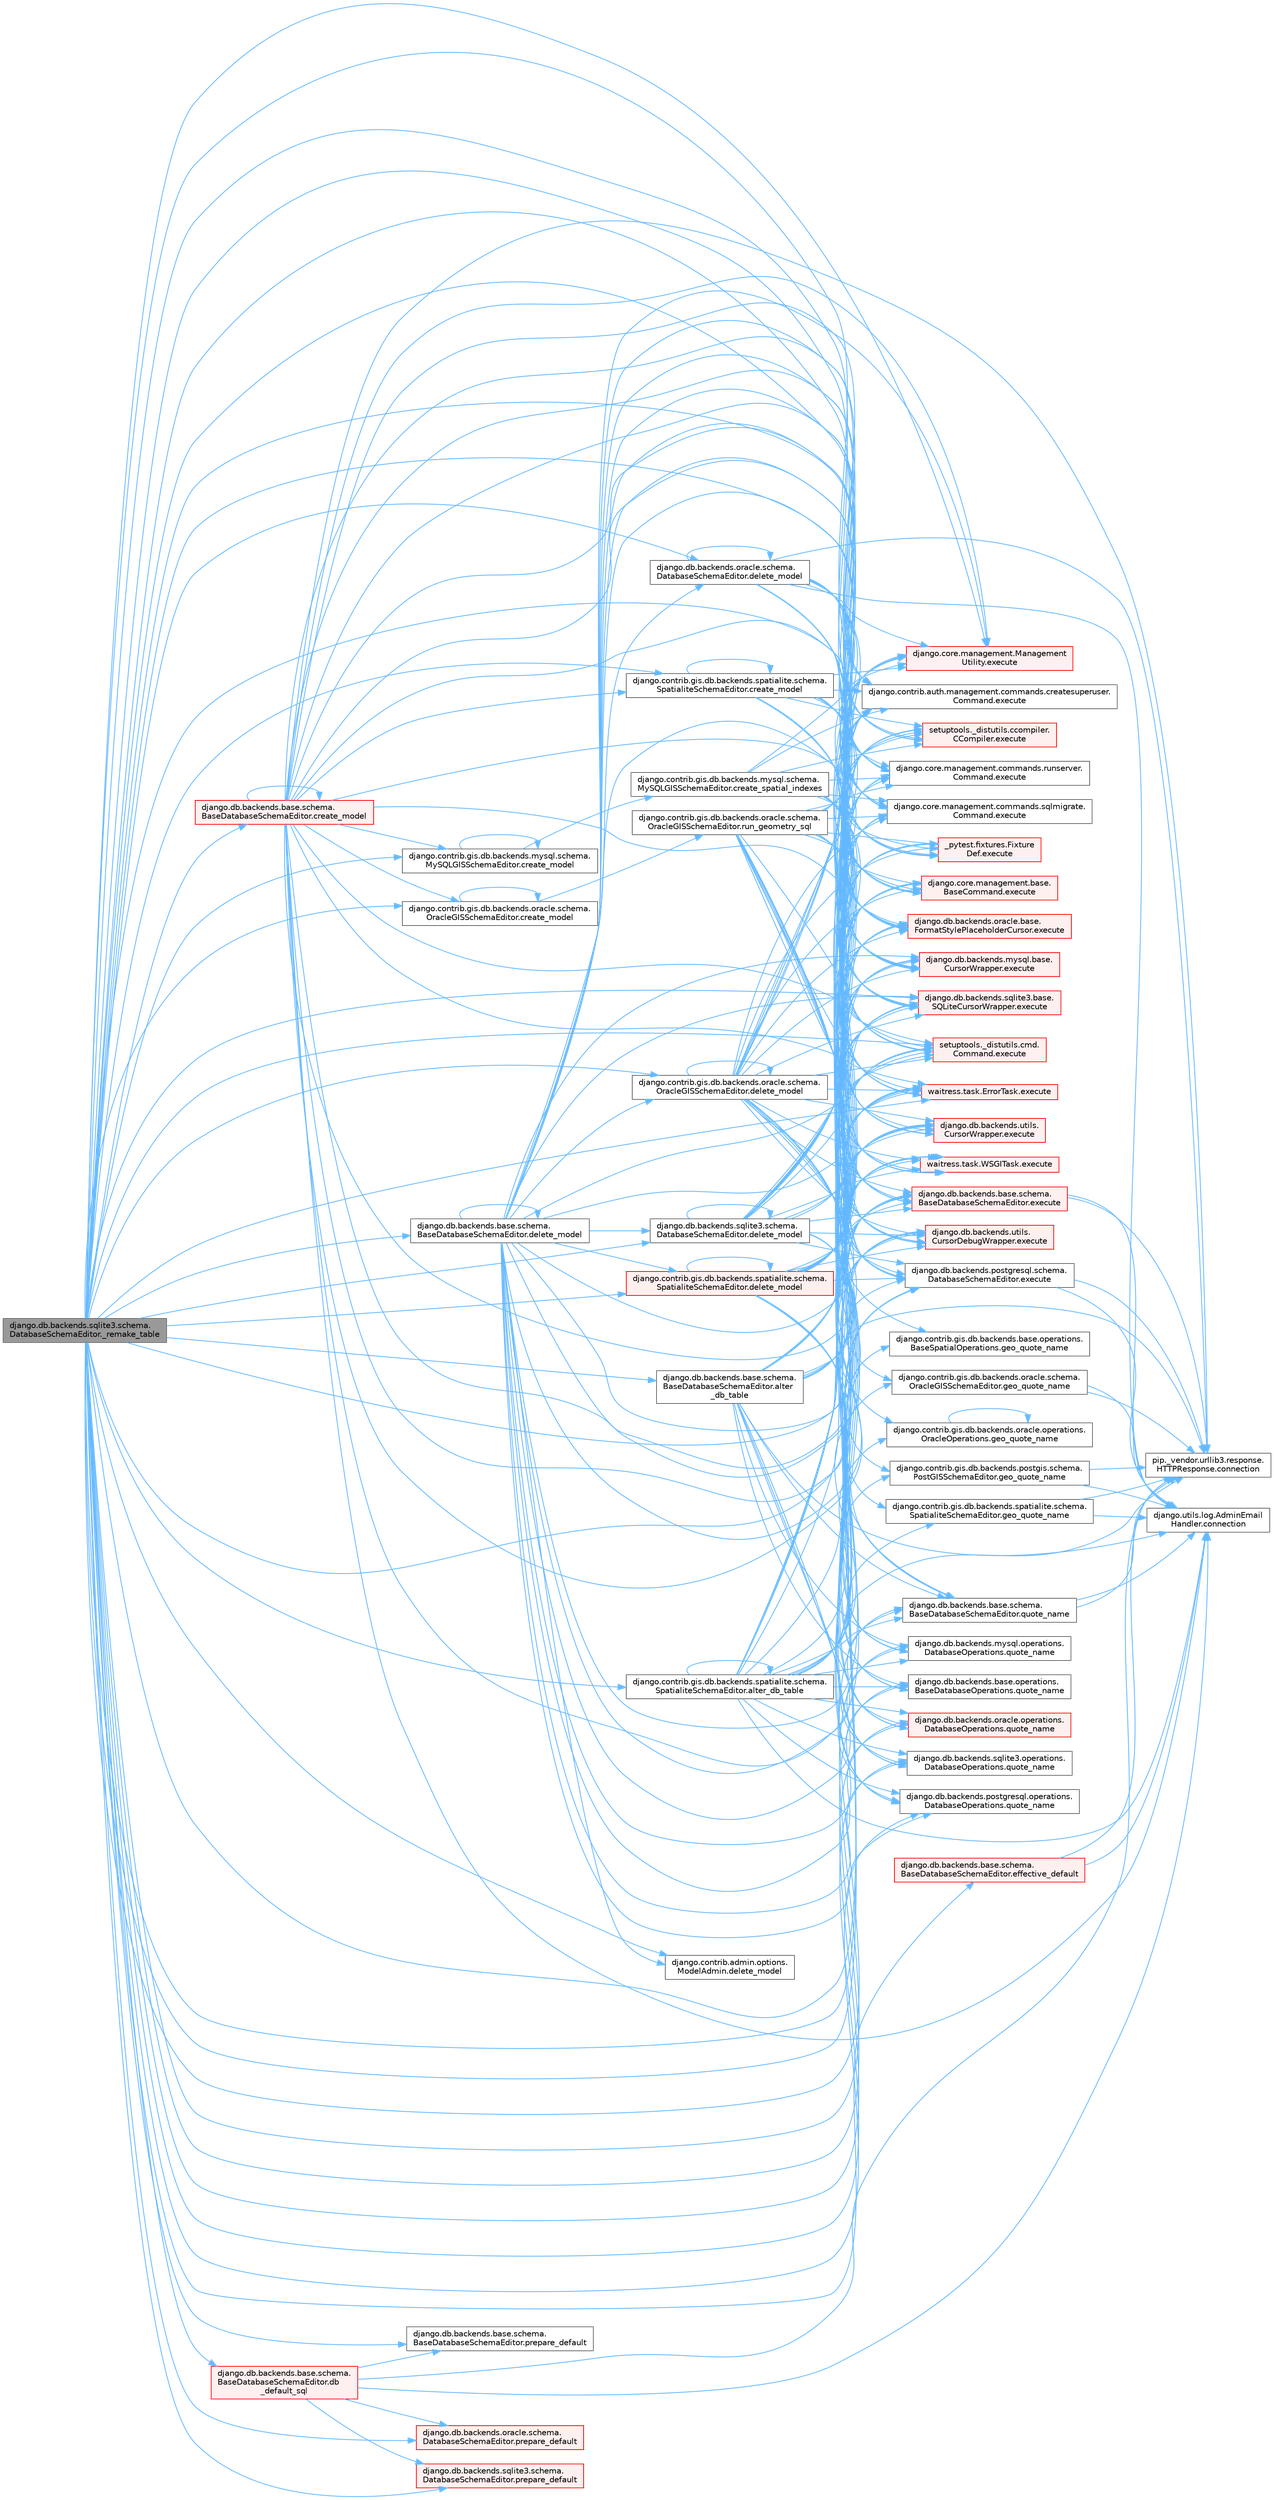 digraph "django.db.backends.sqlite3.schema.DatabaseSchemaEditor._remake_table"
{
 // LATEX_PDF_SIZE
  bgcolor="transparent";
  edge [fontname=Helvetica,fontsize=10,labelfontname=Helvetica,labelfontsize=10];
  node [fontname=Helvetica,fontsize=10,shape=box,height=0.2,width=0.4];
  rankdir="LR";
  Node1 [id="Node000001",label="django.db.backends.sqlite3.schema.\lDatabaseSchemaEditor._remake_table",height=0.2,width=0.4,color="gray40", fillcolor="grey60", style="filled", fontcolor="black",tooltip=" "];
  Node1 -> Node2 [id="edge1_Node000001_Node000002",color="steelblue1",style="solid",tooltip=" "];
  Node2 [id="Node000002",label="django.contrib.gis.db.backends.spatialite.schema.\lSpatialiteSchemaEditor.alter_db_table",height=0.2,width=0.4,color="grey40", fillcolor="white", style="filled",URL="$classdjango_1_1contrib_1_1gis_1_1db_1_1backends_1_1spatialite_1_1schema_1_1_spatialite_schema_editor.html#a3c238b03e587be42747e3a128cd44946",tooltip=" "];
  Node2 -> Node2 [id="edge2_Node000002_Node000002",color="steelblue1",style="solid",tooltip=" "];
  Node2 -> Node3 [id="edge3_Node000002_Node000003",color="steelblue1",style="solid",tooltip=" "];
  Node3 [id="Node000003",label="django.utils.log.AdminEmail\lHandler.connection",height=0.2,width=0.4,color="grey40", fillcolor="white", style="filled",URL="$classdjango_1_1utils_1_1log_1_1_admin_email_handler.html#a545b5f7ec55a857fe1ca7836814a0760",tooltip=" "];
  Node2 -> Node4 [id="edge4_Node000002_Node000004",color="steelblue1",style="solid",tooltip=" "];
  Node4 [id="Node000004",label="pip._vendor.urllib3.response.\lHTTPResponse.connection",height=0.2,width=0.4,color="grey40", fillcolor="white", style="filled",URL="$classpip_1_1__vendor_1_1urllib3_1_1response_1_1_h_t_t_p_response.html#a9002314624685de3bbf9b84bdc87fef8",tooltip=" "];
  Node2 -> Node5 [id="edge5_Node000002_Node000005",color="steelblue1",style="solid",tooltip=" "];
  Node5 [id="Node000005",label="_pytest.fixtures.Fixture\lDef.execute",height=0.2,width=0.4,color="red", fillcolor="#FFF0F0", style="filled",URL="$class__pytest_1_1fixtures_1_1_fixture_def.html#ac27e0caaadd6404ffc2715216b643993",tooltip=" "];
  Node2 -> Node3950 [id="edge6_Node000002_Node003950",color="steelblue1",style="solid",tooltip=" "];
  Node3950 [id="Node003950",label="django.contrib.auth.management.commands.createsuperuser.\lCommand.execute",height=0.2,width=0.4,color="grey40", fillcolor="white", style="filled",URL="$classdjango_1_1contrib_1_1auth_1_1management_1_1commands_1_1createsuperuser_1_1_command.html#a4dc8ad9953fcae01a4c61c32fe4c6540",tooltip=" "];
  Node2 -> Node3951 [id="edge7_Node000002_Node003951",color="steelblue1",style="solid",tooltip=" "];
  Node3951 [id="Node003951",label="django.core.management.base.\lBaseCommand.execute",height=0.2,width=0.4,color="red", fillcolor="#FFF0F0", style="filled",URL="$classdjango_1_1core_1_1management_1_1base_1_1_base_command.html#a5621c1fb51be6a2deff6777d90c25ee0",tooltip=" "];
  Node2 -> Node3953 [id="edge8_Node000002_Node003953",color="steelblue1",style="solid",tooltip=" "];
  Node3953 [id="Node003953",label="django.core.management.commands.runserver.\lCommand.execute",height=0.2,width=0.4,color="grey40", fillcolor="white", style="filled",URL="$classdjango_1_1core_1_1management_1_1commands_1_1runserver_1_1_command.html#a86b4bdbf596d9f612125e143148d9919",tooltip=" "];
  Node2 -> Node3954 [id="edge9_Node000002_Node003954",color="steelblue1",style="solid",tooltip=" "];
  Node3954 [id="Node003954",label="django.core.management.commands.sqlmigrate.\lCommand.execute",height=0.2,width=0.4,color="grey40", fillcolor="white", style="filled",URL="$classdjango_1_1core_1_1management_1_1commands_1_1sqlmigrate_1_1_command.html#ad47c65d3d4820430ce43bb5f2086789d",tooltip=" "];
  Node2 -> Node3955 [id="edge10_Node000002_Node003955",color="steelblue1",style="solid",tooltip=" "];
  Node3955 [id="Node003955",label="django.core.management.Management\lUtility.execute",height=0.2,width=0.4,color="red", fillcolor="#FFF0F0", style="filled",URL="$classdjango_1_1core_1_1management_1_1_management_utility.html#ab2752203019f6a6274c55e096770c008",tooltip=" "];
  Node2 -> Node3963 [id="edge11_Node000002_Node003963",color="steelblue1",style="solid",tooltip=" "];
  Node3963 [id="Node003963",label="django.db.backends.base.schema.\lBaseDatabaseSchemaEditor.execute",height=0.2,width=0.4,color="red", fillcolor="#FFF0F0", style="filled",URL="$classdjango_1_1db_1_1backends_1_1base_1_1schema_1_1_base_database_schema_editor.html#a964d07b6ba94dc1698e896feeeb57353",tooltip=" "];
  Node3963 -> Node3 [id="edge12_Node003963_Node000003",color="steelblue1",style="solid",tooltip=" "];
  Node3963 -> Node4 [id="edge13_Node003963_Node000004",color="steelblue1",style="solid",tooltip=" "];
  Node2 -> Node3966 [id="edge14_Node000002_Node003966",color="steelblue1",style="solid",tooltip=" "];
  Node3966 [id="Node003966",label="django.db.backends.mysql.base.\lCursorWrapper.execute",height=0.2,width=0.4,color="red", fillcolor="#FFF0F0", style="filled",URL="$classdjango_1_1db_1_1backends_1_1mysql_1_1base_1_1_cursor_wrapper.html#a6b2d41b73d7c215224f1e994aad6ad60",tooltip=" "];
  Node2 -> Node3967 [id="edge15_Node000002_Node003967",color="steelblue1",style="solid",tooltip=" "];
  Node3967 [id="Node003967",label="django.db.backends.oracle.base.\lFormatStylePlaceholderCursor.execute",height=0.2,width=0.4,color="red", fillcolor="#FFF0F0", style="filled",URL="$classdjango_1_1db_1_1backends_1_1oracle_1_1base_1_1_format_style_placeholder_cursor.html#a0717bdbea59134a88e5f10399c33a251",tooltip=" "];
  Node2 -> Node3973 [id="edge16_Node000002_Node003973",color="steelblue1",style="solid",tooltip=" "];
  Node3973 [id="Node003973",label="django.db.backends.postgresql.schema.\lDatabaseSchemaEditor.execute",height=0.2,width=0.4,color="grey40", fillcolor="white", style="filled",URL="$classdjango_1_1db_1_1backends_1_1postgresql_1_1schema_1_1_database_schema_editor.html#afe7e39d1fd0ac2c6216f90295b9382ae",tooltip=" "];
  Node3973 -> Node3 [id="edge17_Node003973_Node000003",color="steelblue1",style="solid",tooltip=" "];
  Node3973 -> Node4 [id="edge18_Node003973_Node000004",color="steelblue1",style="solid",tooltip=" "];
  Node2 -> Node3974 [id="edge19_Node000002_Node003974",color="steelblue1",style="solid",tooltip=" "];
  Node3974 [id="Node003974",label="django.db.backends.sqlite3.base.\lSQLiteCursorWrapper.execute",height=0.2,width=0.4,color="red", fillcolor="#FFF0F0", style="filled",URL="$classdjango_1_1db_1_1backends_1_1sqlite3_1_1base_1_1_s_q_lite_cursor_wrapper.html#a41115eb3813040514a6c6c7111aa0b57",tooltip=" "];
  Node2 -> Node3976 [id="edge20_Node000002_Node003976",color="steelblue1",style="solid",tooltip=" "];
  Node3976 [id="Node003976",label="django.db.backends.utils.\lCursorDebugWrapper.execute",height=0.2,width=0.4,color="red", fillcolor="#FFF0F0", style="filled",URL="$classdjango_1_1db_1_1backends_1_1utils_1_1_cursor_debug_wrapper.html#af0443013785fceb3f05b38198a71ca3f",tooltip=" "];
  Node2 -> Node3977 [id="edge21_Node000002_Node003977",color="steelblue1",style="solid",tooltip=" "];
  Node3977 [id="Node003977",label="django.db.backends.utils.\lCursorWrapper.execute",height=0.2,width=0.4,color="red", fillcolor="#FFF0F0", style="filled",URL="$classdjango_1_1db_1_1backends_1_1utils_1_1_cursor_wrapper.html#a7d0bc9b6584c9fee961505e1d460547c",tooltip=" "];
  Node2 -> Node3980 [id="edge22_Node000002_Node003980",color="steelblue1",style="solid",tooltip=" "];
  Node3980 [id="Node003980",label="setuptools._distutils.ccompiler.\lCCompiler.execute",height=0.2,width=0.4,color="red", fillcolor="#FFF0F0", style="filled",URL="$classsetuptools_1_1__distutils_1_1ccompiler_1_1_c_compiler.html#a726dd6c4cc45b2077fa6bc43dc8fe60e",tooltip=" "];
  Node2 -> Node3981 [id="edge23_Node000002_Node003981",color="steelblue1",style="solid",tooltip=" "];
  Node3981 [id="Node003981",label="setuptools._distutils.cmd.\lCommand.execute",height=0.2,width=0.4,color="red", fillcolor="#FFF0F0", style="filled",URL="$classsetuptools_1_1__distutils_1_1cmd_1_1_command.html#a371b567539d5bc0e2a134bf361e97b38",tooltip=" "];
  Node2 -> Node3982 [id="edge24_Node000002_Node003982",color="steelblue1",style="solid",tooltip=" "];
  Node3982 [id="Node003982",label="waitress.task.ErrorTask.execute",height=0.2,width=0.4,color="red", fillcolor="#FFF0F0", style="filled",URL="$classwaitress_1_1task_1_1_error_task.html#ad5c6d14c13ba3d33e82b1b138e634bb0",tooltip=" "];
  Node2 -> Node3983 [id="edge25_Node000002_Node003983",color="steelblue1",style="solid",tooltip=" "];
  Node3983 [id="Node003983",label="waitress.task.WSGITask.execute",height=0.2,width=0.4,color="red", fillcolor="#FFF0F0", style="filled",URL="$classwaitress_1_1task_1_1_w_s_g_i_task.html#ac677ac1c03116dfa724298750580883b",tooltip=" "];
  Node2 -> Node4527 [id="edge26_Node000002_Node004527",color="steelblue1",style="solid",tooltip=" "];
  Node4527 [id="Node004527",label="django.contrib.gis.db.backends.base.operations.\lBaseSpatialOperations.geo_quote_name",height=0.2,width=0.4,color="grey40", fillcolor="white", style="filled",URL="$classdjango_1_1contrib_1_1gis_1_1db_1_1backends_1_1base_1_1operations_1_1_base_spatial_operations.html#abc9f85ed4bdf2a65e0846bcad4ca8dca",tooltip=" "];
  Node2 -> Node4528 [id="edge27_Node000002_Node004528",color="steelblue1",style="solid",tooltip=" "];
  Node4528 [id="Node004528",label="django.contrib.gis.db.backends.oracle.operations.\lOracleOperations.geo_quote_name",height=0.2,width=0.4,color="grey40", fillcolor="white", style="filled",URL="$classdjango_1_1contrib_1_1gis_1_1db_1_1backends_1_1oracle_1_1operations_1_1_oracle_operations.html#a594f86488cb662903f62c691b868eb2a",tooltip=" "];
  Node4528 -> Node4528 [id="edge28_Node004528_Node004528",color="steelblue1",style="solid",tooltip=" "];
  Node2 -> Node4529 [id="edge29_Node000002_Node004529",color="steelblue1",style="solid",tooltip=" "];
  Node4529 [id="Node004529",label="django.contrib.gis.db.backends.oracle.schema.\lOracleGISSchemaEditor.geo_quote_name",height=0.2,width=0.4,color="grey40", fillcolor="white", style="filled",URL="$classdjango_1_1contrib_1_1gis_1_1db_1_1backends_1_1oracle_1_1schema_1_1_oracle_g_i_s_schema_editor.html#abec69edea305a27ddfbfb8efe1a03160",tooltip=" "];
  Node4529 -> Node3 [id="edge30_Node004529_Node000003",color="steelblue1",style="solid",tooltip=" "];
  Node4529 -> Node4 [id="edge31_Node004529_Node000004",color="steelblue1",style="solid",tooltip=" "];
  Node2 -> Node4530 [id="edge32_Node000002_Node004530",color="steelblue1",style="solid",tooltip=" "];
  Node4530 [id="Node004530",label="django.contrib.gis.db.backends.postgis.schema.\lPostGISSchemaEditor.geo_quote_name",height=0.2,width=0.4,color="grey40", fillcolor="white", style="filled",URL="$classdjango_1_1contrib_1_1gis_1_1db_1_1backends_1_1postgis_1_1schema_1_1_post_g_i_s_schema_editor.html#a9d993ec478557916f7c81abdb60c1433",tooltip=" "];
  Node4530 -> Node3 [id="edge33_Node004530_Node000003",color="steelblue1",style="solid",tooltip=" "];
  Node4530 -> Node4 [id="edge34_Node004530_Node000004",color="steelblue1",style="solid",tooltip=" "];
  Node2 -> Node4531 [id="edge35_Node000002_Node004531",color="steelblue1",style="solid",tooltip=" "];
  Node4531 [id="Node004531",label="django.contrib.gis.db.backends.spatialite.schema.\lSpatialiteSchemaEditor.geo_quote_name",height=0.2,width=0.4,color="grey40", fillcolor="white", style="filled",URL="$classdjango_1_1contrib_1_1gis_1_1db_1_1backends_1_1spatialite_1_1schema_1_1_spatialite_schema_editor.html#a051d59d8607ffca5cbab0fff3f4362b0",tooltip=" "];
  Node4531 -> Node3 [id="edge36_Node004531_Node000003",color="steelblue1",style="solid",tooltip=" "];
  Node4531 -> Node4 [id="edge37_Node004531_Node000004",color="steelblue1",style="solid",tooltip=" "];
  Node2 -> Node4532 [id="edge38_Node000002_Node004532",color="steelblue1",style="solid",tooltip=" "];
  Node4532 [id="Node004532",label="django.db.backends.base.operations.\lBaseDatabaseOperations.quote_name",height=0.2,width=0.4,color="grey40", fillcolor="white", style="filled",URL="$classdjango_1_1db_1_1backends_1_1base_1_1operations_1_1_base_database_operations.html#ab468094d1b03334704774ae62fbb7955",tooltip=" "];
  Node2 -> Node4533 [id="edge39_Node000002_Node004533",color="steelblue1",style="solid",tooltip=" "];
  Node4533 [id="Node004533",label="django.db.backends.base.schema.\lBaseDatabaseSchemaEditor.quote_name",height=0.2,width=0.4,color="grey40", fillcolor="white", style="filled",URL="$classdjango_1_1db_1_1backends_1_1base_1_1schema_1_1_base_database_schema_editor.html#aa816e47aecbbe22e29c76f25001a873a",tooltip=" "];
  Node4533 -> Node3 [id="edge40_Node004533_Node000003",color="steelblue1",style="solid",tooltip=" "];
  Node4533 -> Node4 [id="edge41_Node004533_Node000004",color="steelblue1",style="solid",tooltip=" "];
  Node2 -> Node4534 [id="edge42_Node000002_Node004534",color="steelblue1",style="solid",tooltip=" "];
  Node4534 [id="Node004534",label="django.db.backends.mysql.operations.\lDatabaseOperations.quote_name",height=0.2,width=0.4,color="grey40", fillcolor="white", style="filled",URL="$classdjango_1_1db_1_1backends_1_1mysql_1_1operations_1_1_database_operations.html#a5d1561dd784c0f000ed8c1aa43a6efbf",tooltip=" "];
  Node2 -> Node4535 [id="edge43_Node000002_Node004535",color="steelblue1",style="solid",tooltip=" "];
  Node4535 [id="Node004535",label="django.db.backends.oracle.operations.\lDatabaseOperations.quote_name",height=0.2,width=0.4,color="red", fillcolor="#FFF0F0", style="filled",URL="$classdjango_1_1db_1_1backends_1_1oracle_1_1operations_1_1_database_operations.html#ac7551d250b0adf678e5d00e4d69cb021",tooltip=" "];
  Node2 -> Node4541 [id="edge44_Node000002_Node004541",color="steelblue1",style="solid",tooltip=" "];
  Node4541 [id="Node004541",label="django.db.backends.postgresql.operations.\lDatabaseOperations.quote_name",height=0.2,width=0.4,color="grey40", fillcolor="white", style="filled",URL="$classdjango_1_1db_1_1backends_1_1postgresql_1_1operations_1_1_database_operations.html#ab2f9e33071d2c5abb03744171da3b801",tooltip=" "];
  Node2 -> Node4542 [id="edge45_Node000002_Node004542",color="steelblue1",style="solid",tooltip=" "];
  Node4542 [id="Node004542",label="django.db.backends.sqlite3.operations.\lDatabaseOperations.quote_name",height=0.2,width=0.4,color="grey40", fillcolor="white", style="filled",URL="$classdjango_1_1db_1_1backends_1_1sqlite3_1_1operations_1_1_database_operations.html#a14cbbcb5e889d88278c96a39911d641b",tooltip=" "];
  Node1 -> Node4543 [id="edge46_Node000001_Node004543",color="steelblue1",style="solid",tooltip=" "];
  Node4543 [id="Node004543",label="django.db.backends.base.schema.\lBaseDatabaseSchemaEditor.alter\l_db_table",height=0.2,width=0.4,color="grey40", fillcolor="white", style="filled",URL="$classdjango_1_1db_1_1backends_1_1base_1_1schema_1_1_base_database_schema_editor.html#a6975136cc10a20541aed6b53fea99565",tooltip=" "];
  Node4543 -> Node3 [id="edge47_Node004543_Node000003",color="steelblue1",style="solid",tooltip=" "];
  Node4543 -> Node4 [id="edge48_Node004543_Node000004",color="steelblue1",style="solid",tooltip=" "];
  Node4543 -> Node5 [id="edge49_Node004543_Node000005",color="steelblue1",style="solid",tooltip=" "];
  Node4543 -> Node3950 [id="edge50_Node004543_Node003950",color="steelblue1",style="solid",tooltip=" "];
  Node4543 -> Node3951 [id="edge51_Node004543_Node003951",color="steelblue1",style="solid",tooltip=" "];
  Node4543 -> Node3953 [id="edge52_Node004543_Node003953",color="steelblue1",style="solid",tooltip=" "];
  Node4543 -> Node3954 [id="edge53_Node004543_Node003954",color="steelblue1",style="solid",tooltip=" "];
  Node4543 -> Node3955 [id="edge54_Node004543_Node003955",color="steelblue1",style="solid",tooltip=" "];
  Node4543 -> Node3963 [id="edge55_Node004543_Node003963",color="steelblue1",style="solid",tooltip=" "];
  Node4543 -> Node3966 [id="edge56_Node004543_Node003966",color="steelblue1",style="solid",tooltip=" "];
  Node4543 -> Node3967 [id="edge57_Node004543_Node003967",color="steelblue1",style="solid",tooltip=" "];
  Node4543 -> Node3973 [id="edge58_Node004543_Node003973",color="steelblue1",style="solid",tooltip=" "];
  Node4543 -> Node3974 [id="edge59_Node004543_Node003974",color="steelblue1",style="solid",tooltip=" "];
  Node4543 -> Node3976 [id="edge60_Node004543_Node003976",color="steelblue1",style="solid",tooltip=" "];
  Node4543 -> Node3977 [id="edge61_Node004543_Node003977",color="steelblue1",style="solid",tooltip=" "];
  Node4543 -> Node3980 [id="edge62_Node004543_Node003980",color="steelblue1",style="solid",tooltip=" "];
  Node4543 -> Node3981 [id="edge63_Node004543_Node003981",color="steelblue1",style="solid",tooltip=" "];
  Node4543 -> Node3982 [id="edge64_Node004543_Node003982",color="steelblue1",style="solid",tooltip=" "];
  Node4543 -> Node3983 [id="edge65_Node004543_Node003983",color="steelblue1",style="solid",tooltip=" "];
  Node4543 -> Node4532 [id="edge66_Node004543_Node004532",color="steelblue1",style="solid",tooltip=" "];
  Node4543 -> Node4533 [id="edge67_Node004543_Node004533",color="steelblue1",style="solid",tooltip=" "];
  Node4543 -> Node4534 [id="edge68_Node004543_Node004534",color="steelblue1",style="solid",tooltip=" "];
  Node4543 -> Node4535 [id="edge69_Node004543_Node004535",color="steelblue1",style="solid",tooltip=" "];
  Node4543 -> Node4541 [id="edge70_Node004543_Node004541",color="steelblue1",style="solid",tooltip=" "];
  Node4543 -> Node4542 [id="edge71_Node004543_Node004542",color="steelblue1",style="solid",tooltip=" "];
  Node1 -> Node4544 [id="edge72_Node000001_Node004544",color="steelblue1",style="solid",tooltip=" "];
  Node4544 [id="Node004544",label="django.contrib.gis.db.backends.mysql.schema.\lMySQLGISSchemaEditor.create_model",height=0.2,width=0.4,color="grey40", fillcolor="white", style="filled",URL="$classdjango_1_1contrib_1_1gis_1_1db_1_1backends_1_1mysql_1_1schema_1_1_my_s_q_l_g_i_s_schema_editor.html#a2be50e7e189e7bd3bd6909f56338c0ae",tooltip=" "];
  Node4544 -> Node4544 [id="edge73_Node004544_Node004544",color="steelblue1",style="solid",tooltip=" "];
  Node4544 -> Node4545 [id="edge74_Node004544_Node004545",color="steelblue1",style="solid",tooltip=" "];
  Node4545 [id="Node004545",label="django.contrib.gis.db.backends.mysql.schema.\lMySQLGISSchemaEditor.create_spatial_indexes",height=0.2,width=0.4,color="grey40", fillcolor="white", style="filled",URL="$classdjango_1_1contrib_1_1gis_1_1db_1_1backends_1_1mysql_1_1schema_1_1_my_s_q_l_g_i_s_schema_editor.html#ab01e4e9753b9691b274cfe31c800fb87",tooltip=" "];
  Node4545 -> Node5 [id="edge75_Node004545_Node000005",color="steelblue1",style="solid",tooltip=" "];
  Node4545 -> Node3950 [id="edge76_Node004545_Node003950",color="steelblue1",style="solid",tooltip=" "];
  Node4545 -> Node3951 [id="edge77_Node004545_Node003951",color="steelblue1",style="solid",tooltip=" "];
  Node4545 -> Node3953 [id="edge78_Node004545_Node003953",color="steelblue1",style="solid",tooltip=" "];
  Node4545 -> Node3954 [id="edge79_Node004545_Node003954",color="steelblue1",style="solid",tooltip=" "];
  Node4545 -> Node3955 [id="edge80_Node004545_Node003955",color="steelblue1",style="solid",tooltip=" "];
  Node4545 -> Node3963 [id="edge81_Node004545_Node003963",color="steelblue1",style="solid",tooltip=" "];
  Node4545 -> Node3966 [id="edge82_Node004545_Node003966",color="steelblue1",style="solid",tooltip=" "];
  Node4545 -> Node3967 [id="edge83_Node004545_Node003967",color="steelblue1",style="solid",tooltip=" "];
  Node4545 -> Node3973 [id="edge84_Node004545_Node003973",color="steelblue1",style="solid",tooltip=" "];
  Node4545 -> Node3974 [id="edge85_Node004545_Node003974",color="steelblue1",style="solid",tooltip=" "];
  Node4545 -> Node3976 [id="edge86_Node004545_Node003976",color="steelblue1",style="solid",tooltip=" "];
  Node4545 -> Node3977 [id="edge87_Node004545_Node003977",color="steelblue1",style="solid",tooltip=" "];
  Node4545 -> Node3980 [id="edge88_Node004545_Node003980",color="steelblue1",style="solid",tooltip=" "];
  Node4545 -> Node3981 [id="edge89_Node004545_Node003981",color="steelblue1",style="solid",tooltip=" "];
  Node4545 -> Node3982 [id="edge90_Node004545_Node003982",color="steelblue1",style="solid",tooltip=" "];
  Node4545 -> Node3983 [id="edge91_Node004545_Node003983",color="steelblue1",style="solid",tooltip=" "];
  Node1 -> Node4546 [id="edge92_Node000001_Node004546",color="steelblue1",style="solid",tooltip=" "];
  Node4546 [id="Node004546",label="django.contrib.gis.db.backends.oracle.schema.\lOracleGISSchemaEditor.create_model",height=0.2,width=0.4,color="grey40", fillcolor="white", style="filled",URL="$classdjango_1_1contrib_1_1gis_1_1db_1_1backends_1_1oracle_1_1schema_1_1_oracle_g_i_s_schema_editor.html#aedde6824f1f568969b03706ac55e71fe",tooltip=" "];
  Node4546 -> Node4546 [id="edge93_Node004546_Node004546",color="steelblue1",style="solid",tooltip=" "];
  Node4546 -> Node4547 [id="edge94_Node004546_Node004547",color="steelblue1",style="solid",tooltip=" "];
  Node4547 [id="Node004547",label="django.contrib.gis.db.backends.oracle.schema.\lOracleGISSchemaEditor.run_geometry_sql",height=0.2,width=0.4,color="grey40", fillcolor="white", style="filled",URL="$classdjango_1_1contrib_1_1gis_1_1db_1_1backends_1_1oracle_1_1schema_1_1_oracle_g_i_s_schema_editor.html#a1cc33dd24bca051d455c5a65f3e5940d",tooltip=" "];
  Node4547 -> Node5 [id="edge95_Node004547_Node000005",color="steelblue1",style="solid",tooltip=" "];
  Node4547 -> Node3950 [id="edge96_Node004547_Node003950",color="steelblue1",style="solid",tooltip=" "];
  Node4547 -> Node3951 [id="edge97_Node004547_Node003951",color="steelblue1",style="solid",tooltip=" "];
  Node4547 -> Node3953 [id="edge98_Node004547_Node003953",color="steelblue1",style="solid",tooltip=" "];
  Node4547 -> Node3954 [id="edge99_Node004547_Node003954",color="steelblue1",style="solid",tooltip=" "];
  Node4547 -> Node3955 [id="edge100_Node004547_Node003955",color="steelblue1",style="solid",tooltip=" "];
  Node4547 -> Node3963 [id="edge101_Node004547_Node003963",color="steelblue1",style="solid",tooltip=" "];
  Node4547 -> Node3966 [id="edge102_Node004547_Node003966",color="steelblue1",style="solid",tooltip=" "];
  Node4547 -> Node3967 [id="edge103_Node004547_Node003967",color="steelblue1",style="solid",tooltip=" "];
  Node4547 -> Node3973 [id="edge104_Node004547_Node003973",color="steelblue1",style="solid",tooltip=" "];
  Node4547 -> Node3974 [id="edge105_Node004547_Node003974",color="steelblue1",style="solid",tooltip=" "];
  Node4547 -> Node3976 [id="edge106_Node004547_Node003976",color="steelblue1",style="solid",tooltip=" "];
  Node4547 -> Node3977 [id="edge107_Node004547_Node003977",color="steelblue1",style="solid",tooltip=" "];
  Node4547 -> Node3980 [id="edge108_Node004547_Node003980",color="steelblue1",style="solid",tooltip=" "];
  Node4547 -> Node3981 [id="edge109_Node004547_Node003981",color="steelblue1",style="solid",tooltip=" "];
  Node4547 -> Node3982 [id="edge110_Node004547_Node003982",color="steelblue1",style="solid",tooltip=" "];
  Node4547 -> Node3983 [id="edge111_Node004547_Node003983",color="steelblue1",style="solid",tooltip=" "];
  Node1 -> Node4548 [id="edge112_Node000001_Node004548",color="steelblue1",style="solid",tooltip=" "];
  Node4548 [id="Node004548",label="django.contrib.gis.db.backends.spatialite.schema.\lSpatialiteSchemaEditor.create_model",height=0.2,width=0.4,color="grey40", fillcolor="white", style="filled",URL="$classdjango_1_1contrib_1_1gis_1_1db_1_1backends_1_1spatialite_1_1schema_1_1_spatialite_schema_editor.html#a19b94a34b1e1e5fc3cd38c736f21f025",tooltip=" "];
  Node4548 -> Node4548 [id="edge113_Node004548_Node004548",color="steelblue1",style="solid",tooltip=" "];
  Node4548 -> Node5 [id="edge114_Node004548_Node000005",color="steelblue1",style="solid",tooltip=" "];
  Node4548 -> Node3950 [id="edge115_Node004548_Node003950",color="steelblue1",style="solid",tooltip=" "];
  Node4548 -> Node3951 [id="edge116_Node004548_Node003951",color="steelblue1",style="solid",tooltip=" "];
  Node4548 -> Node3953 [id="edge117_Node004548_Node003953",color="steelblue1",style="solid",tooltip=" "];
  Node4548 -> Node3954 [id="edge118_Node004548_Node003954",color="steelblue1",style="solid",tooltip=" "];
  Node4548 -> Node3955 [id="edge119_Node004548_Node003955",color="steelblue1",style="solid",tooltip=" "];
  Node4548 -> Node3963 [id="edge120_Node004548_Node003963",color="steelblue1",style="solid",tooltip=" "];
  Node4548 -> Node3966 [id="edge121_Node004548_Node003966",color="steelblue1",style="solid",tooltip=" "];
  Node4548 -> Node3967 [id="edge122_Node004548_Node003967",color="steelblue1",style="solid",tooltip=" "];
  Node4548 -> Node3973 [id="edge123_Node004548_Node003973",color="steelblue1",style="solid",tooltip=" "];
  Node4548 -> Node3974 [id="edge124_Node004548_Node003974",color="steelblue1",style="solid",tooltip=" "];
  Node4548 -> Node3976 [id="edge125_Node004548_Node003976",color="steelblue1",style="solid",tooltip=" "];
  Node4548 -> Node3977 [id="edge126_Node004548_Node003977",color="steelblue1",style="solid",tooltip=" "];
  Node4548 -> Node3980 [id="edge127_Node004548_Node003980",color="steelblue1",style="solid",tooltip=" "];
  Node4548 -> Node3981 [id="edge128_Node004548_Node003981",color="steelblue1",style="solid",tooltip=" "];
  Node4548 -> Node3982 [id="edge129_Node004548_Node003982",color="steelblue1",style="solid",tooltip=" "];
  Node4548 -> Node3983 [id="edge130_Node004548_Node003983",color="steelblue1",style="solid",tooltip=" "];
  Node1 -> Node4549 [id="edge131_Node000001_Node004549",color="steelblue1",style="solid",tooltip=" "];
  Node4549 [id="Node004549",label="django.db.backends.base.schema.\lBaseDatabaseSchemaEditor.create_model",height=0.2,width=0.4,color="red", fillcolor="#FFF0F0", style="filled",URL="$classdjango_1_1db_1_1backends_1_1base_1_1schema_1_1_base_database_schema_editor.html#a802611d84fc67073227f245b7e881331",tooltip=" "];
  Node4549 -> Node3 [id="edge132_Node004549_Node000003",color="steelblue1",style="solid",tooltip=" "];
  Node4549 -> Node4 [id="edge133_Node004549_Node000004",color="steelblue1",style="solid",tooltip=" "];
  Node4549 -> Node4544 [id="edge134_Node004549_Node004544",color="steelblue1",style="solid",tooltip=" "];
  Node4549 -> Node4546 [id="edge135_Node004549_Node004546",color="steelblue1",style="solid",tooltip=" "];
  Node4549 -> Node4548 [id="edge136_Node004549_Node004548",color="steelblue1",style="solid",tooltip=" "];
  Node4549 -> Node4549 [id="edge137_Node004549_Node004549",color="steelblue1",style="solid",tooltip=" "];
  Node4549 -> Node5 [id="edge138_Node004549_Node000005",color="steelblue1",style="solid",tooltip=" "];
  Node4549 -> Node3950 [id="edge139_Node004549_Node003950",color="steelblue1",style="solid",tooltip=" "];
  Node4549 -> Node3951 [id="edge140_Node004549_Node003951",color="steelblue1",style="solid",tooltip=" "];
  Node4549 -> Node3953 [id="edge141_Node004549_Node003953",color="steelblue1",style="solid",tooltip=" "];
  Node4549 -> Node3954 [id="edge142_Node004549_Node003954",color="steelblue1",style="solid",tooltip=" "];
  Node4549 -> Node3955 [id="edge143_Node004549_Node003955",color="steelblue1",style="solid",tooltip=" "];
  Node4549 -> Node3963 [id="edge144_Node004549_Node003963",color="steelblue1",style="solid",tooltip=" "];
  Node4549 -> Node3966 [id="edge145_Node004549_Node003966",color="steelblue1",style="solid",tooltip=" "];
  Node4549 -> Node3967 [id="edge146_Node004549_Node003967",color="steelblue1",style="solid",tooltip=" "];
  Node4549 -> Node3973 [id="edge147_Node004549_Node003973",color="steelblue1",style="solid",tooltip=" "];
  Node4549 -> Node3974 [id="edge148_Node004549_Node003974",color="steelblue1",style="solid",tooltip=" "];
  Node4549 -> Node3976 [id="edge149_Node004549_Node003976",color="steelblue1",style="solid",tooltip=" "];
  Node4549 -> Node3977 [id="edge150_Node004549_Node003977",color="steelblue1",style="solid",tooltip=" "];
  Node4549 -> Node3980 [id="edge151_Node004549_Node003980",color="steelblue1",style="solid",tooltip=" "];
  Node4549 -> Node3981 [id="edge152_Node004549_Node003981",color="steelblue1",style="solid",tooltip=" "];
  Node4549 -> Node3982 [id="edge153_Node004549_Node003982",color="steelblue1",style="solid",tooltip=" "];
  Node4549 -> Node3983 [id="edge154_Node004549_Node003983",color="steelblue1",style="solid",tooltip=" "];
  Node1 -> Node4605 [id="edge155_Node000001_Node004605",color="steelblue1",style="solid",tooltip=" "];
  Node4605 [id="Node004605",label="django.db.backends.base.schema.\lBaseDatabaseSchemaEditor.db\l_default_sql",height=0.2,width=0.4,color="red", fillcolor="#FFF0F0", style="filled",URL="$classdjango_1_1db_1_1backends_1_1base_1_1schema_1_1_base_database_schema_editor.html#ad3c6c06564f662cdefbb1e02911f78dc",tooltip=" "];
  Node4605 -> Node3 [id="edge156_Node004605_Node000003",color="steelblue1",style="solid",tooltip=" "];
  Node4605 -> Node4 [id="edge157_Node004605_Node000004",color="steelblue1",style="solid",tooltip=" "];
  Node4605 -> Node4606 [id="edge158_Node004605_Node004606",color="steelblue1",style="solid",tooltip=" "];
  Node4606 [id="Node004606",label="django.db.backends.base.schema.\lBaseDatabaseSchemaEditor.prepare_default",height=0.2,width=0.4,color="grey40", fillcolor="white", style="filled",URL="$classdjango_1_1db_1_1backends_1_1base_1_1schema_1_1_base_database_schema_editor.html#ada48da0bcec8198927bf454b2099c49e",tooltip=" "];
  Node4605 -> Node4607 [id="edge159_Node004605_Node004607",color="steelblue1",style="solid",tooltip=" "];
  Node4607 [id="Node004607",label="django.db.backends.oracle.schema.\lDatabaseSchemaEditor.prepare_default",height=0.2,width=0.4,color="red", fillcolor="#FFF0F0", style="filled",URL="$classdjango_1_1db_1_1backends_1_1oracle_1_1schema_1_1_database_schema_editor.html#a20ee4d7753c9c5e6bbb4d67f43c362fb",tooltip=" "];
  Node4605 -> Node4608 [id="edge160_Node004605_Node004608",color="steelblue1",style="solid",tooltip=" "];
  Node4608 [id="Node004608",label="django.db.backends.sqlite3.schema.\lDatabaseSchemaEditor.prepare_default",height=0.2,width=0.4,color="red", fillcolor="#FFF0F0", style="filled",URL="$classdjango_1_1db_1_1backends_1_1sqlite3_1_1schema_1_1_database_schema_editor.html#a7d7e5fd0b4dafd84e7bb50c112db4dbb",tooltip=" "];
  Node1 -> Node4616 [id="edge161_Node000001_Node004616",color="steelblue1",style="solid",tooltip=" "];
  Node4616 [id="Node004616",label="django.contrib.admin.options.\lModelAdmin.delete_model",height=0.2,width=0.4,color="grey40", fillcolor="white", style="filled",URL="$classdjango_1_1contrib_1_1admin_1_1options_1_1_model_admin.html#aa867ab455deada5d42bee9e8ffe2b9b2",tooltip=" "];
  Node1 -> Node4617 [id="edge162_Node000001_Node004617",color="steelblue1",style="solid",tooltip=" "];
  Node4617 [id="Node004617",label="django.contrib.gis.db.backends.oracle.schema.\lOracleGISSchemaEditor.delete_model",height=0.2,width=0.4,color="grey40", fillcolor="white", style="filled",URL="$classdjango_1_1contrib_1_1gis_1_1db_1_1backends_1_1oracle_1_1schema_1_1_oracle_g_i_s_schema_editor.html#a7e204de51c85be33515ce57fa48849df",tooltip=" "];
  Node4617 -> Node4617 [id="edge163_Node004617_Node004617",color="steelblue1",style="solid",tooltip=" "];
  Node4617 -> Node5 [id="edge164_Node004617_Node000005",color="steelblue1",style="solid",tooltip=" "];
  Node4617 -> Node3950 [id="edge165_Node004617_Node003950",color="steelblue1",style="solid",tooltip=" "];
  Node4617 -> Node3951 [id="edge166_Node004617_Node003951",color="steelblue1",style="solid",tooltip=" "];
  Node4617 -> Node3953 [id="edge167_Node004617_Node003953",color="steelblue1",style="solid",tooltip=" "];
  Node4617 -> Node3954 [id="edge168_Node004617_Node003954",color="steelblue1",style="solid",tooltip=" "];
  Node4617 -> Node3955 [id="edge169_Node004617_Node003955",color="steelblue1",style="solid",tooltip=" "];
  Node4617 -> Node3963 [id="edge170_Node004617_Node003963",color="steelblue1",style="solid",tooltip=" "];
  Node4617 -> Node3966 [id="edge171_Node004617_Node003966",color="steelblue1",style="solid",tooltip=" "];
  Node4617 -> Node3967 [id="edge172_Node004617_Node003967",color="steelblue1",style="solid",tooltip=" "];
  Node4617 -> Node3973 [id="edge173_Node004617_Node003973",color="steelblue1",style="solid",tooltip=" "];
  Node4617 -> Node3974 [id="edge174_Node004617_Node003974",color="steelblue1",style="solid",tooltip=" "];
  Node4617 -> Node3976 [id="edge175_Node004617_Node003976",color="steelblue1",style="solid",tooltip=" "];
  Node4617 -> Node3977 [id="edge176_Node004617_Node003977",color="steelblue1",style="solid",tooltip=" "];
  Node4617 -> Node3980 [id="edge177_Node004617_Node003980",color="steelblue1",style="solid",tooltip=" "];
  Node4617 -> Node3981 [id="edge178_Node004617_Node003981",color="steelblue1",style="solid",tooltip=" "];
  Node4617 -> Node3982 [id="edge179_Node004617_Node003982",color="steelblue1",style="solid",tooltip=" "];
  Node4617 -> Node3983 [id="edge180_Node004617_Node003983",color="steelblue1",style="solid",tooltip=" "];
  Node4617 -> Node4527 [id="edge181_Node004617_Node004527",color="steelblue1",style="solid",tooltip=" "];
  Node4617 -> Node4528 [id="edge182_Node004617_Node004528",color="steelblue1",style="solid",tooltip=" "];
  Node4617 -> Node4529 [id="edge183_Node004617_Node004529",color="steelblue1",style="solid",tooltip=" "];
  Node4617 -> Node4530 [id="edge184_Node004617_Node004530",color="steelblue1",style="solid",tooltip=" "];
  Node4617 -> Node4531 [id="edge185_Node004617_Node004531",color="steelblue1",style="solid",tooltip=" "];
  Node1 -> Node4618 [id="edge186_Node000001_Node004618",color="steelblue1",style="solid",tooltip=" "];
  Node4618 [id="Node004618",label="django.contrib.gis.db.backends.spatialite.schema.\lSpatialiteSchemaEditor.delete_model",height=0.2,width=0.4,color="red", fillcolor="#FFF0F0", style="filled",URL="$classdjango_1_1contrib_1_1gis_1_1db_1_1backends_1_1spatialite_1_1schema_1_1_spatialite_schema_editor.html#a1d324c35e2535b9adf7cbecb68fe761d",tooltip=" "];
  Node4618 -> Node4618 [id="edge187_Node004618_Node004618",color="steelblue1",style="solid",tooltip=" "];
  Node4618 -> Node5 [id="edge188_Node004618_Node000005",color="steelblue1",style="solid",tooltip=" "];
  Node4618 -> Node3950 [id="edge189_Node004618_Node003950",color="steelblue1",style="solid",tooltip=" "];
  Node4618 -> Node3951 [id="edge190_Node004618_Node003951",color="steelblue1",style="solid",tooltip=" "];
  Node4618 -> Node3953 [id="edge191_Node004618_Node003953",color="steelblue1",style="solid",tooltip=" "];
  Node4618 -> Node3954 [id="edge192_Node004618_Node003954",color="steelblue1",style="solid",tooltip=" "];
  Node4618 -> Node3955 [id="edge193_Node004618_Node003955",color="steelblue1",style="solid",tooltip=" "];
  Node4618 -> Node3963 [id="edge194_Node004618_Node003963",color="steelblue1",style="solid",tooltip=" "];
  Node4618 -> Node3966 [id="edge195_Node004618_Node003966",color="steelblue1",style="solid",tooltip=" "];
  Node4618 -> Node3967 [id="edge196_Node004618_Node003967",color="steelblue1",style="solid",tooltip=" "];
  Node4618 -> Node3973 [id="edge197_Node004618_Node003973",color="steelblue1",style="solid",tooltip=" "];
  Node4618 -> Node3974 [id="edge198_Node004618_Node003974",color="steelblue1",style="solid",tooltip=" "];
  Node4618 -> Node3976 [id="edge199_Node004618_Node003976",color="steelblue1",style="solid",tooltip=" "];
  Node4618 -> Node3977 [id="edge200_Node004618_Node003977",color="steelblue1",style="solid",tooltip=" "];
  Node4618 -> Node3980 [id="edge201_Node004618_Node003980",color="steelblue1",style="solid",tooltip=" "];
  Node4618 -> Node3981 [id="edge202_Node004618_Node003981",color="steelblue1",style="solid",tooltip=" "];
  Node4618 -> Node3982 [id="edge203_Node004618_Node003982",color="steelblue1",style="solid",tooltip=" "];
  Node4618 -> Node3983 [id="edge204_Node004618_Node003983",color="steelblue1",style="solid",tooltip=" "];
  Node4618 -> Node4532 [id="edge205_Node004618_Node004532",color="steelblue1",style="solid",tooltip=" "];
  Node4618 -> Node4533 [id="edge206_Node004618_Node004533",color="steelblue1",style="solid",tooltip=" "];
  Node4618 -> Node4534 [id="edge207_Node004618_Node004534",color="steelblue1",style="solid",tooltip=" "];
  Node4618 -> Node4535 [id="edge208_Node004618_Node004535",color="steelblue1",style="solid",tooltip=" "];
  Node4618 -> Node4541 [id="edge209_Node004618_Node004541",color="steelblue1",style="solid",tooltip=" "];
  Node4618 -> Node4542 [id="edge210_Node004618_Node004542",color="steelblue1",style="solid",tooltip=" "];
  Node1 -> Node4620 [id="edge211_Node000001_Node004620",color="steelblue1",style="solid",tooltip=" "];
  Node4620 [id="Node004620",label="django.db.backends.base.schema.\lBaseDatabaseSchemaEditor.delete_model",height=0.2,width=0.4,color="grey40", fillcolor="white", style="filled",URL="$classdjango_1_1db_1_1backends_1_1base_1_1schema_1_1_base_database_schema_editor.html#a4685be374dca3bb40806d579c17c4a71",tooltip=" "];
  Node4620 -> Node4616 [id="edge212_Node004620_Node004616",color="steelblue1",style="solid",tooltip=" "];
  Node4620 -> Node4617 [id="edge213_Node004620_Node004617",color="steelblue1",style="solid",tooltip=" "];
  Node4620 -> Node4618 [id="edge214_Node004620_Node004618",color="steelblue1",style="solid",tooltip=" "];
  Node4620 -> Node4620 [id="edge215_Node004620_Node004620",color="steelblue1",style="solid",tooltip=" "];
  Node4620 -> Node4621 [id="edge216_Node004620_Node004621",color="steelblue1",style="solid",tooltip=" "];
  Node4621 [id="Node004621",label="django.db.backends.oracle.schema.\lDatabaseSchemaEditor.delete_model",height=0.2,width=0.4,color="grey40", fillcolor="white", style="filled",URL="$classdjango_1_1db_1_1backends_1_1oracle_1_1schema_1_1_database_schema_editor.html#ab50218126d3c815cba56fe0387a8dcba",tooltip=" "];
  Node4621 -> Node3 [id="edge217_Node004621_Node000003",color="steelblue1",style="solid",tooltip=" "];
  Node4621 -> Node4 [id="edge218_Node004621_Node000004",color="steelblue1",style="solid",tooltip=" "];
  Node4621 -> Node4621 [id="edge219_Node004621_Node004621",color="steelblue1",style="solid",tooltip=" "];
  Node4621 -> Node5 [id="edge220_Node004621_Node000005",color="steelblue1",style="solid",tooltip=" "];
  Node4621 -> Node3950 [id="edge221_Node004621_Node003950",color="steelblue1",style="solid",tooltip=" "];
  Node4621 -> Node3951 [id="edge222_Node004621_Node003951",color="steelblue1",style="solid",tooltip=" "];
  Node4621 -> Node3953 [id="edge223_Node004621_Node003953",color="steelblue1",style="solid",tooltip=" "];
  Node4621 -> Node3954 [id="edge224_Node004621_Node003954",color="steelblue1",style="solid",tooltip=" "];
  Node4621 -> Node3955 [id="edge225_Node004621_Node003955",color="steelblue1",style="solid",tooltip=" "];
  Node4621 -> Node3963 [id="edge226_Node004621_Node003963",color="steelblue1",style="solid",tooltip=" "];
  Node4621 -> Node3966 [id="edge227_Node004621_Node003966",color="steelblue1",style="solid",tooltip=" "];
  Node4621 -> Node3967 [id="edge228_Node004621_Node003967",color="steelblue1",style="solid",tooltip=" "];
  Node4621 -> Node3973 [id="edge229_Node004621_Node003973",color="steelblue1",style="solid",tooltip=" "];
  Node4621 -> Node3974 [id="edge230_Node004621_Node003974",color="steelblue1",style="solid",tooltip=" "];
  Node4621 -> Node3976 [id="edge231_Node004621_Node003976",color="steelblue1",style="solid",tooltip=" "];
  Node4621 -> Node3977 [id="edge232_Node004621_Node003977",color="steelblue1",style="solid",tooltip=" "];
  Node4621 -> Node3980 [id="edge233_Node004621_Node003980",color="steelblue1",style="solid",tooltip=" "];
  Node4621 -> Node3981 [id="edge234_Node004621_Node003981",color="steelblue1",style="solid",tooltip=" "];
  Node4621 -> Node3982 [id="edge235_Node004621_Node003982",color="steelblue1",style="solid",tooltip=" "];
  Node4621 -> Node3983 [id="edge236_Node004621_Node003983",color="steelblue1",style="solid",tooltip=" "];
  Node4620 -> Node4622 [id="edge237_Node004620_Node004622",color="steelblue1",style="solid",tooltip=" "];
  Node4622 [id="Node004622",label="django.db.backends.sqlite3.schema.\lDatabaseSchemaEditor.delete_model",height=0.2,width=0.4,color="grey40", fillcolor="white", style="filled",URL="$classdjango_1_1db_1_1backends_1_1sqlite3_1_1schema_1_1_database_schema_editor.html#ace17666280378c6270bb6569941a67ad",tooltip=" "];
  Node4622 -> Node4622 [id="edge238_Node004622_Node004622",color="steelblue1",style="solid",tooltip=" "];
  Node4622 -> Node5 [id="edge239_Node004622_Node000005",color="steelblue1",style="solid",tooltip=" "];
  Node4622 -> Node3950 [id="edge240_Node004622_Node003950",color="steelblue1",style="solid",tooltip=" "];
  Node4622 -> Node3951 [id="edge241_Node004622_Node003951",color="steelblue1",style="solid",tooltip=" "];
  Node4622 -> Node3953 [id="edge242_Node004622_Node003953",color="steelblue1",style="solid",tooltip=" "];
  Node4622 -> Node3954 [id="edge243_Node004622_Node003954",color="steelblue1",style="solid",tooltip=" "];
  Node4622 -> Node3955 [id="edge244_Node004622_Node003955",color="steelblue1",style="solid",tooltip=" "];
  Node4622 -> Node3963 [id="edge245_Node004622_Node003963",color="steelblue1",style="solid",tooltip=" "];
  Node4622 -> Node3966 [id="edge246_Node004622_Node003966",color="steelblue1",style="solid",tooltip=" "];
  Node4622 -> Node3967 [id="edge247_Node004622_Node003967",color="steelblue1",style="solid",tooltip=" "];
  Node4622 -> Node3973 [id="edge248_Node004622_Node003973",color="steelblue1",style="solid",tooltip=" "];
  Node4622 -> Node3974 [id="edge249_Node004622_Node003974",color="steelblue1",style="solid",tooltip=" "];
  Node4622 -> Node3976 [id="edge250_Node004622_Node003976",color="steelblue1",style="solid",tooltip=" "];
  Node4622 -> Node3977 [id="edge251_Node004622_Node003977",color="steelblue1",style="solid",tooltip=" "];
  Node4622 -> Node3980 [id="edge252_Node004622_Node003980",color="steelblue1",style="solid",tooltip=" "];
  Node4622 -> Node3981 [id="edge253_Node004622_Node003981",color="steelblue1",style="solid",tooltip=" "];
  Node4622 -> Node3982 [id="edge254_Node004622_Node003982",color="steelblue1",style="solid",tooltip=" "];
  Node4622 -> Node3983 [id="edge255_Node004622_Node003983",color="steelblue1",style="solid",tooltip=" "];
  Node4622 -> Node4532 [id="edge256_Node004622_Node004532",color="steelblue1",style="solid",tooltip=" "];
  Node4622 -> Node4533 [id="edge257_Node004622_Node004533",color="steelblue1",style="solid",tooltip=" "];
  Node4622 -> Node4534 [id="edge258_Node004622_Node004534",color="steelblue1",style="solid",tooltip=" "];
  Node4622 -> Node4535 [id="edge259_Node004622_Node004535",color="steelblue1",style="solid",tooltip=" "];
  Node4622 -> Node4541 [id="edge260_Node004622_Node004541",color="steelblue1",style="solid",tooltip=" "];
  Node4622 -> Node4542 [id="edge261_Node004622_Node004542",color="steelblue1",style="solid",tooltip=" "];
  Node4620 -> Node5 [id="edge262_Node004620_Node000005",color="steelblue1",style="solid",tooltip=" "];
  Node4620 -> Node3950 [id="edge263_Node004620_Node003950",color="steelblue1",style="solid",tooltip=" "];
  Node4620 -> Node3951 [id="edge264_Node004620_Node003951",color="steelblue1",style="solid",tooltip=" "];
  Node4620 -> Node3953 [id="edge265_Node004620_Node003953",color="steelblue1",style="solid",tooltip=" "];
  Node4620 -> Node3954 [id="edge266_Node004620_Node003954",color="steelblue1",style="solid",tooltip=" "];
  Node4620 -> Node3955 [id="edge267_Node004620_Node003955",color="steelblue1",style="solid",tooltip=" "];
  Node4620 -> Node3963 [id="edge268_Node004620_Node003963",color="steelblue1",style="solid",tooltip=" "];
  Node4620 -> Node3966 [id="edge269_Node004620_Node003966",color="steelblue1",style="solid",tooltip=" "];
  Node4620 -> Node3967 [id="edge270_Node004620_Node003967",color="steelblue1",style="solid",tooltip=" "];
  Node4620 -> Node3973 [id="edge271_Node004620_Node003973",color="steelblue1",style="solid",tooltip=" "];
  Node4620 -> Node3974 [id="edge272_Node004620_Node003974",color="steelblue1",style="solid",tooltip=" "];
  Node4620 -> Node3976 [id="edge273_Node004620_Node003976",color="steelblue1",style="solid",tooltip=" "];
  Node4620 -> Node3977 [id="edge274_Node004620_Node003977",color="steelblue1",style="solid",tooltip=" "];
  Node4620 -> Node3980 [id="edge275_Node004620_Node003980",color="steelblue1",style="solid",tooltip=" "];
  Node4620 -> Node3981 [id="edge276_Node004620_Node003981",color="steelblue1",style="solid",tooltip=" "];
  Node4620 -> Node3982 [id="edge277_Node004620_Node003982",color="steelblue1",style="solid",tooltip=" "];
  Node4620 -> Node3983 [id="edge278_Node004620_Node003983",color="steelblue1",style="solid",tooltip=" "];
  Node4620 -> Node4532 [id="edge279_Node004620_Node004532",color="steelblue1",style="solid",tooltip=" "];
  Node4620 -> Node4533 [id="edge280_Node004620_Node004533",color="steelblue1",style="solid",tooltip=" "];
  Node4620 -> Node4534 [id="edge281_Node004620_Node004534",color="steelblue1",style="solid",tooltip=" "];
  Node4620 -> Node4535 [id="edge282_Node004620_Node004535",color="steelblue1",style="solid",tooltip=" "];
  Node4620 -> Node4541 [id="edge283_Node004620_Node004541",color="steelblue1",style="solid",tooltip=" "];
  Node4620 -> Node4542 [id="edge284_Node004620_Node004542",color="steelblue1",style="solid",tooltip=" "];
  Node1 -> Node4621 [id="edge285_Node000001_Node004621",color="steelblue1",style="solid",tooltip=" "];
  Node1 -> Node4622 [id="edge286_Node000001_Node004622",color="steelblue1",style="solid",tooltip=" "];
  Node1 -> Node4609 [id="edge287_Node000001_Node004609",color="steelblue1",style="solid",tooltip=" "];
  Node4609 [id="Node004609",label="django.db.backends.base.schema.\lBaseDatabaseSchemaEditor.effective_default",height=0.2,width=0.4,color="red", fillcolor="#FFF0F0", style="filled",URL="$classdjango_1_1db_1_1backends_1_1base_1_1schema_1_1_base_database_schema_editor.html#a31b9a3945f20b626469ab08069355e02",tooltip=" "];
  Node4609 -> Node3 [id="edge288_Node004609_Node000003",color="steelblue1",style="solid",tooltip=" "];
  Node4609 -> Node4 [id="edge289_Node004609_Node000004",color="steelblue1",style="solid",tooltip=" "];
  Node1 -> Node5 [id="edge290_Node000001_Node000005",color="steelblue1",style="solid",tooltip=" "];
  Node1 -> Node3950 [id="edge291_Node000001_Node003950",color="steelblue1",style="solid",tooltip=" "];
  Node1 -> Node3951 [id="edge292_Node000001_Node003951",color="steelblue1",style="solid",tooltip=" "];
  Node1 -> Node3953 [id="edge293_Node000001_Node003953",color="steelblue1",style="solid",tooltip=" "];
  Node1 -> Node3954 [id="edge294_Node000001_Node003954",color="steelblue1",style="solid",tooltip=" "];
  Node1 -> Node3955 [id="edge295_Node000001_Node003955",color="steelblue1",style="solid",tooltip=" "];
  Node1 -> Node3963 [id="edge296_Node000001_Node003963",color="steelblue1",style="solid",tooltip=" "];
  Node1 -> Node3966 [id="edge297_Node000001_Node003966",color="steelblue1",style="solid",tooltip=" "];
  Node1 -> Node3967 [id="edge298_Node000001_Node003967",color="steelblue1",style="solid",tooltip=" "];
  Node1 -> Node3973 [id="edge299_Node000001_Node003973",color="steelblue1",style="solid",tooltip=" "];
  Node1 -> Node3974 [id="edge300_Node000001_Node003974",color="steelblue1",style="solid",tooltip=" "];
  Node1 -> Node3976 [id="edge301_Node000001_Node003976",color="steelblue1",style="solid",tooltip=" "];
  Node1 -> Node3977 [id="edge302_Node000001_Node003977",color="steelblue1",style="solid",tooltip=" "];
  Node1 -> Node3980 [id="edge303_Node000001_Node003980",color="steelblue1",style="solid",tooltip=" "];
  Node1 -> Node3981 [id="edge304_Node000001_Node003981",color="steelblue1",style="solid",tooltip=" "];
  Node1 -> Node3982 [id="edge305_Node000001_Node003982",color="steelblue1",style="solid",tooltip=" "];
  Node1 -> Node3983 [id="edge306_Node000001_Node003983",color="steelblue1",style="solid",tooltip=" "];
  Node1 -> Node4606 [id="edge307_Node000001_Node004606",color="steelblue1",style="solid",tooltip=" "];
  Node1 -> Node4607 [id="edge308_Node000001_Node004607",color="steelblue1",style="solid",tooltip=" "];
  Node1 -> Node4608 [id="edge309_Node000001_Node004608",color="steelblue1",style="solid",tooltip=" "];
  Node1 -> Node4532 [id="edge310_Node000001_Node004532",color="steelblue1",style="solid",tooltip=" "];
  Node1 -> Node4533 [id="edge311_Node000001_Node004533",color="steelblue1",style="solid",tooltip=" "];
  Node1 -> Node4534 [id="edge312_Node000001_Node004534",color="steelblue1",style="solid",tooltip=" "];
  Node1 -> Node4535 [id="edge313_Node000001_Node004535",color="steelblue1",style="solid",tooltip=" "];
  Node1 -> Node4541 [id="edge314_Node000001_Node004541",color="steelblue1",style="solid",tooltip=" "];
  Node1 -> Node4542 [id="edge315_Node000001_Node004542",color="steelblue1",style="solid",tooltip=" "];
}
